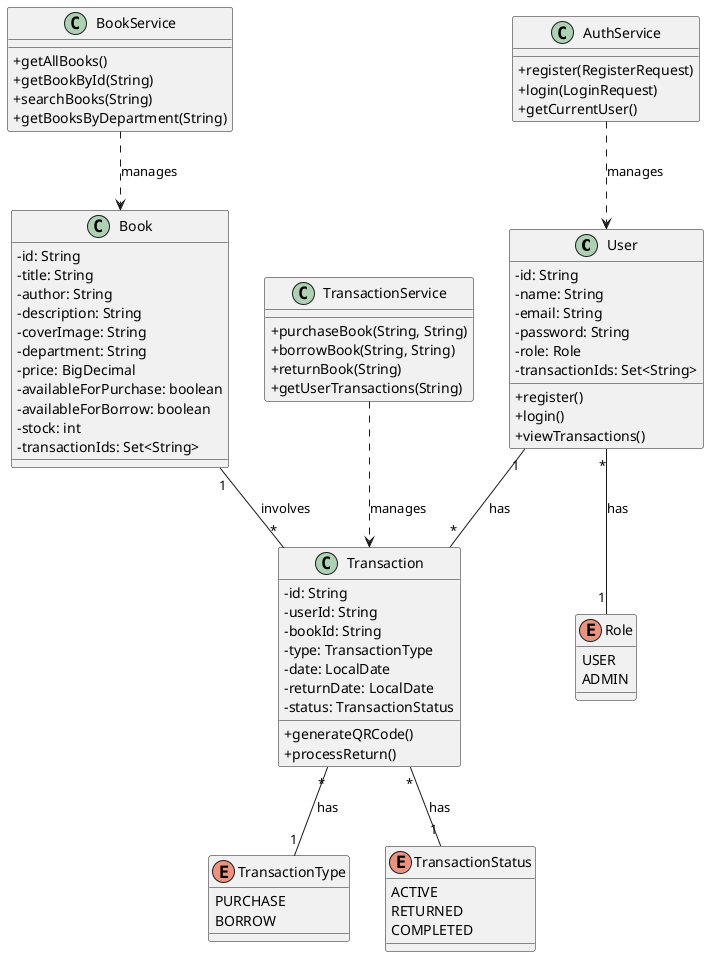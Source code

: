 @startuml Library Management System - Class Diagram

skinparam classAttributeIconSize 0
skinparam classFontSize 14
skinparam classFontName Arial

class User {
  -id: String
  -name: String
  -email: String
  -password: String
  -role: Role
  -transactionIds: Set<String>
  +register()
  +login()
  +viewTransactions()
}

class Book {
  -id: String
  -title: String
  -author: String
  -description: String
  -coverImage: String
  -department: String
  -price: BigDecimal
  -availableForPurchase: boolean
  -availableForBorrow: boolean
  -stock: int
  -transactionIds: Set<String>
}

class Transaction {
  -id: String
  -userId: String
  -bookId: String
  -type: TransactionType
  -date: LocalDate
  -returnDate: LocalDate
  -status: TransactionStatus
  +generateQRCode()
  +processReturn()
}

enum Role {
  USER
  ADMIN
}

enum TransactionType {
  PURCHASE
  BORROW
}

enum TransactionStatus {
  ACTIVE
  RETURNED
  COMPLETED
}

class AuthService {
  +register(RegisterRequest)
  +login(LoginRequest)
  +getCurrentUser()
}

class BookService {
  +getAllBooks()
  +getBookById(String)
  +searchBooks(String)
  +getBooksByDepartment(String)
}

class TransactionService {
  +purchaseBook(String, String)
  +borrowBook(String, String)
  +returnBook(String)
  +getUserTransactions(String)
}

User "1" -- "*" Transaction : has
Book "1" -- "*" Transaction : involves
User "*" -- "1" Role : has
Transaction "*" -- "1" TransactionType : has
Transaction "*" -- "1" TransactionStatus : has

AuthService ..> User : manages
BookService ..> Book : manages
TransactionService ..> Transaction : manages

@enduml